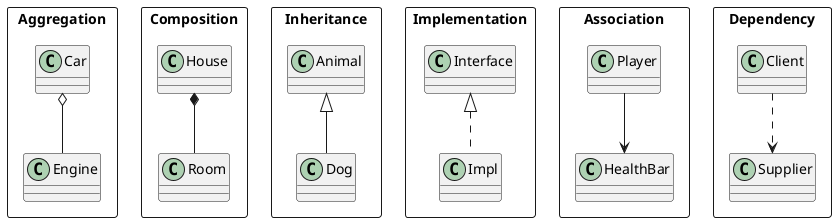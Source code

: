 @startuml

package Aggregation <<Rectangle>> {
    Car o-- Engine
}

package Composition <<Rectangle>> {
    House *-- Room
}

package Inheritance <<Rectangle>> {
    Animal <|-- Dog
}

package Implementation <<Rectangle>> {
    Interface <|.. Impl
}

package Association <<Rectangle>> {
    Player --> HealthBar
}

package Dependency <<Rectangle>> {
    Client ..> Supplier
}

@enduml